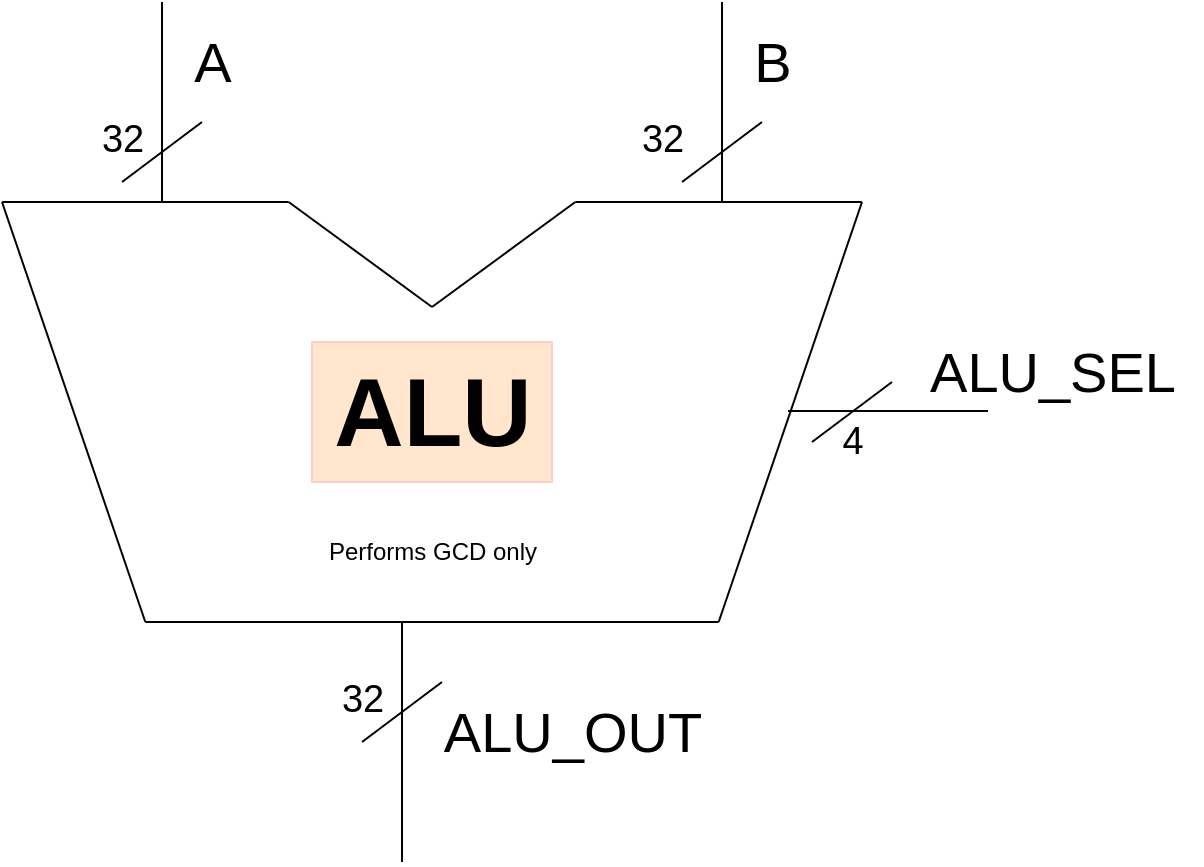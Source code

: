 <mxfile version="24.7.6">
  <diagram name="Page-1" id="HuADqzUodql2kG3adKMg">
    <mxGraphModel dx="794" dy="515" grid="1" gridSize="10" guides="1" tooltips="1" connect="1" arrows="1" fold="1" page="1" pageScale="1" pageWidth="850" pageHeight="1100" math="0" shadow="0">
      <root>
        <mxCell id="0" />
        <mxCell id="1" parent="0" />
        <mxCell id="eVhezxjqQ7oxJ9ipRMcH-14" value="" style="group" vertex="1" connectable="0" parent="1">
          <mxGeometry x="360" y="180" width="440" height="210" as="geometry" />
        </mxCell>
        <mxCell id="eVhezxjqQ7oxJ9ipRMcH-15" value="" style="endArrow=none;html=1;rounded=0;" edge="1" parent="eVhezxjqQ7oxJ9ipRMcH-14">
          <mxGeometry width="50" height="50" relative="1" as="geometry">
            <mxPoint as="sourcePoint" />
            <mxPoint x="71.667" y="210" as="targetPoint" />
          </mxGeometry>
        </mxCell>
        <mxCell id="eVhezxjqQ7oxJ9ipRMcH-16" value="" style="endArrow=none;html=1;rounded=0;" edge="1" parent="eVhezxjqQ7oxJ9ipRMcH-14">
          <mxGeometry width="50" height="50" relative="1" as="geometry">
            <mxPoint x="430" as="sourcePoint" />
            <mxPoint x="358.333" y="210" as="targetPoint" />
          </mxGeometry>
        </mxCell>
        <mxCell id="eVhezxjqQ7oxJ9ipRMcH-17" value="" style="endArrow=none;html=1;rounded=0;" edge="1" parent="eVhezxjqQ7oxJ9ipRMcH-14">
          <mxGeometry width="50" height="50" relative="1" as="geometry">
            <mxPoint x="71.667" y="210" as="sourcePoint" />
            <mxPoint x="358.333" y="210" as="targetPoint" />
          </mxGeometry>
        </mxCell>
        <mxCell id="eVhezxjqQ7oxJ9ipRMcH-18" value="" style="endArrow=none;html=1;rounded=0;" edge="1" parent="eVhezxjqQ7oxJ9ipRMcH-14">
          <mxGeometry width="50" height="50" relative="1" as="geometry">
            <mxPoint as="sourcePoint" />
            <mxPoint x="143.333" as="targetPoint" />
          </mxGeometry>
        </mxCell>
        <mxCell id="eVhezxjqQ7oxJ9ipRMcH-19" value="" style="endArrow=none;html=1;rounded=0;" edge="1" parent="eVhezxjqQ7oxJ9ipRMcH-14">
          <mxGeometry width="50" height="50" relative="1" as="geometry">
            <mxPoint x="286.667" as="sourcePoint" />
            <mxPoint x="430" as="targetPoint" />
          </mxGeometry>
        </mxCell>
        <mxCell id="eVhezxjqQ7oxJ9ipRMcH-20" value="" style="endArrow=none;html=1;rounded=0;" edge="1" parent="eVhezxjqQ7oxJ9ipRMcH-14">
          <mxGeometry width="50" height="50" relative="1" as="geometry">
            <mxPoint x="215" y="52.5" as="sourcePoint" />
            <mxPoint x="286.667" as="targetPoint" />
          </mxGeometry>
        </mxCell>
        <mxCell id="eVhezxjqQ7oxJ9ipRMcH-21" value="" style="endArrow=none;html=1;rounded=0;" edge="1" parent="eVhezxjqQ7oxJ9ipRMcH-14">
          <mxGeometry width="50" height="50" relative="1" as="geometry">
            <mxPoint x="215" y="52.5" as="sourcePoint" />
            <mxPoint x="143.333" as="targetPoint" />
          </mxGeometry>
        </mxCell>
        <mxCell id="eVhezxjqQ7oxJ9ipRMcH-28" value="&lt;b&gt;&lt;font style=&quot;font-size: 48px;&quot;&gt;ALU&lt;/font&gt;&lt;/b&gt;" style="text;html=1;align=center;verticalAlign=middle;resizable=0;points=[];autosize=1;strokeColor=#FFCCCC;fillColor=#ffe6cc;" vertex="1" parent="eVhezxjqQ7oxJ9ipRMcH-14">
          <mxGeometry x="155" y="70" width="120" height="70" as="geometry" />
        </mxCell>
        <mxCell id="eVhezxjqQ7oxJ9ipRMcH-29" value="Performs GCD only" style="text;html=1;align=center;verticalAlign=middle;resizable=0;points=[];autosize=1;strokeColor=none;fillColor=none;" vertex="1" parent="eVhezxjqQ7oxJ9ipRMcH-14">
          <mxGeometry x="150" y="160" width="130" height="30" as="geometry" />
        </mxCell>
        <mxCell id="eVhezxjqQ7oxJ9ipRMcH-43" value="" style="endArrow=none;html=1;rounded=0;" edge="1" parent="eVhezxjqQ7oxJ9ipRMcH-14">
          <mxGeometry width="50" height="50" relative="1" as="geometry">
            <mxPoint x="405" y="120" as="sourcePoint" />
            <mxPoint x="445" y="90" as="targetPoint" />
          </mxGeometry>
        </mxCell>
        <mxCell id="eVhezxjqQ7oxJ9ipRMcH-44" value="&lt;div style=&quot;font-size: 19px;&quot;&gt;4&lt;/div&gt;" style="text;html=1;align=center;verticalAlign=middle;resizable=0;points=[];autosize=1;strokeColor=none;fillColor=none;" vertex="1" parent="eVhezxjqQ7oxJ9ipRMcH-14">
          <mxGeometry x="410" y="100" width="30" height="40" as="geometry" />
        </mxCell>
        <mxCell id="eVhezxjqQ7oxJ9ipRMcH-22" value="" style="endArrow=none;html=1;rounded=0;" edge="1" parent="1">
          <mxGeometry width="50" height="50" relative="1" as="geometry">
            <mxPoint x="440" y="180" as="sourcePoint" />
            <mxPoint x="440" y="80" as="targetPoint" />
          </mxGeometry>
        </mxCell>
        <mxCell id="eVhezxjqQ7oxJ9ipRMcH-23" value="" style="endArrow=none;html=1;rounded=0;" edge="1" parent="1">
          <mxGeometry width="50" height="50" relative="1" as="geometry">
            <mxPoint x="720" y="180" as="sourcePoint" />
            <mxPoint x="720" y="80" as="targetPoint" />
          </mxGeometry>
        </mxCell>
        <mxCell id="eVhezxjqQ7oxJ9ipRMcH-24" value="" style="endArrow=none;html=1;rounded=0;" edge="1" parent="1">
          <mxGeometry width="50" height="50" relative="1" as="geometry">
            <mxPoint x="560" y="510" as="sourcePoint" />
            <mxPoint x="560" y="390" as="targetPoint" />
          </mxGeometry>
        </mxCell>
        <mxCell id="eVhezxjqQ7oxJ9ipRMcH-25" value="" style="endArrow=none;html=1;rounded=0;" edge="1" parent="1">
          <mxGeometry width="50" height="50" relative="1" as="geometry">
            <mxPoint x="420" y="170" as="sourcePoint" />
            <mxPoint x="460" y="140" as="targetPoint" />
          </mxGeometry>
        </mxCell>
        <mxCell id="eVhezxjqQ7oxJ9ipRMcH-26" value="" style="endArrow=none;html=1;rounded=0;" edge="1" parent="1">
          <mxGeometry width="50" height="50" relative="1" as="geometry">
            <mxPoint x="700" y="170" as="sourcePoint" />
            <mxPoint x="740" y="140" as="targetPoint" />
          </mxGeometry>
        </mxCell>
        <mxCell id="eVhezxjqQ7oxJ9ipRMcH-27" value="" style="endArrow=none;html=1;rounded=0;" edge="1" parent="1">
          <mxGeometry width="50" height="50" relative="1" as="geometry">
            <mxPoint x="540" y="450" as="sourcePoint" />
            <mxPoint x="580" y="420" as="targetPoint" />
          </mxGeometry>
        </mxCell>
        <mxCell id="eVhezxjqQ7oxJ9ipRMcH-30" value="&lt;span style=&quot;font-weight: normal;&quot;&gt;&lt;font style=&quot;font-size: 28px;&quot;&gt;A&lt;/font&gt;&lt;/span&gt;" style="text;html=1;align=center;verticalAlign=middle;resizable=0;points=[];autosize=1;strokeColor=none;fillColor=none;fontStyle=1" vertex="1" parent="1">
          <mxGeometry x="445" y="85" width="40" height="50" as="geometry" />
        </mxCell>
        <mxCell id="eVhezxjqQ7oxJ9ipRMcH-31" value="&lt;span style=&quot;font-weight: normal;&quot;&gt;&lt;font style=&quot;font-size: 28px;&quot;&gt;B&lt;/font&gt;&lt;/span&gt;" style="text;html=1;align=center;verticalAlign=middle;resizable=0;points=[];autosize=1;strokeColor=none;fillColor=none;fontStyle=1" vertex="1" parent="1">
          <mxGeometry x="725" y="85" width="40" height="50" as="geometry" />
        </mxCell>
        <mxCell id="eVhezxjqQ7oxJ9ipRMcH-32" value="" style="endArrow=none;html=1;rounded=0;" edge="1" parent="1">
          <mxGeometry width="50" height="50" relative="1" as="geometry">
            <mxPoint x="853" y="284.5" as="sourcePoint" />
            <mxPoint x="753" y="284.5" as="targetPoint" />
          </mxGeometry>
        </mxCell>
        <mxCell id="eVhezxjqQ7oxJ9ipRMcH-35" value="&lt;span style=&quot;font-weight: normal;&quot;&gt;&lt;font style=&quot;font-size: 28px;&quot;&gt;ALU_SEL&lt;/font&gt;&lt;/span&gt;" style="text;html=1;align=center;verticalAlign=middle;resizable=0;points=[];autosize=1;strokeColor=none;fillColor=none;fontStyle=1" vertex="1" parent="1">
          <mxGeometry x="810" y="240" width="150" height="50" as="geometry" />
        </mxCell>
        <mxCell id="eVhezxjqQ7oxJ9ipRMcH-36" value="&lt;span style=&quot;font-weight: normal;&quot;&gt;&lt;font style=&quot;font-size: 28px;&quot;&gt;ALU_OUT&lt;/font&gt;&lt;/span&gt;" style="text;html=1;align=center;verticalAlign=middle;resizable=0;points=[];autosize=1;strokeColor=none;fillColor=none;fontStyle=1" vertex="1" parent="1">
          <mxGeometry x="570" y="420" width="150" height="50" as="geometry" />
        </mxCell>
        <mxCell id="eVhezxjqQ7oxJ9ipRMcH-37" value="&lt;font style=&quot;font-size: 19px;&quot;&gt;32&lt;/font&gt;&lt;div style=&quot;font-size: 19px;&quot;&gt;&lt;br&gt;&lt;/div&gt;" style="text;html=1;align=center;verticalAlign=middle;resizable=0;points=[];autosize=1;strokeColor=none;fillColor=none;" vertex="1" parent="1">
          <mxGeometry x="520" y="410" width="40" height="60" as="geometry" />
        </mxCell>
        <mxCell id="eVhezxjqQ7oxJ9ipRMcH-38" value="&lt;font style=&quot;font-size: 19px;&quot;&gt;32&lt;/font&gt;&lt;div style=&quot;font-size: 19px;&quot;&gt;&lt;br&gt;&lt;/div&gt;" style="text;html=1;align=center;verticalAlign=middle;resizable=0;points=[];autosize=1;strokeColor=none;fillColor=none;" vertex="1" parent="1">
          <mxGeometry x="400" y="130" width="40" height="60" as="geometry" />
        </mxCell>
        <mxCell id="eVhezxjqQ7oxJ9ipRMcH-39" value="&lt;font style=&quot;font-size: 19px;&quot;&gt;32&lt;/font&gt;&lt;div style=&quot;font-size: 19px;&quot;&gt;&lt;br&gt;&lt;/div&gt;" style="text;html=1;align=center;verticalAlign=middle;resizable=0;points=[];autosize=1;strokeColor=none;fillColor=none;" vertex="1" parent="1">
          <mxGeometry x="670" y="130" width="40" height="60" as="geometry" />
        </mxCell>
      </root>
    </mxGraphModel>
  </diagram>
</mxfile>
